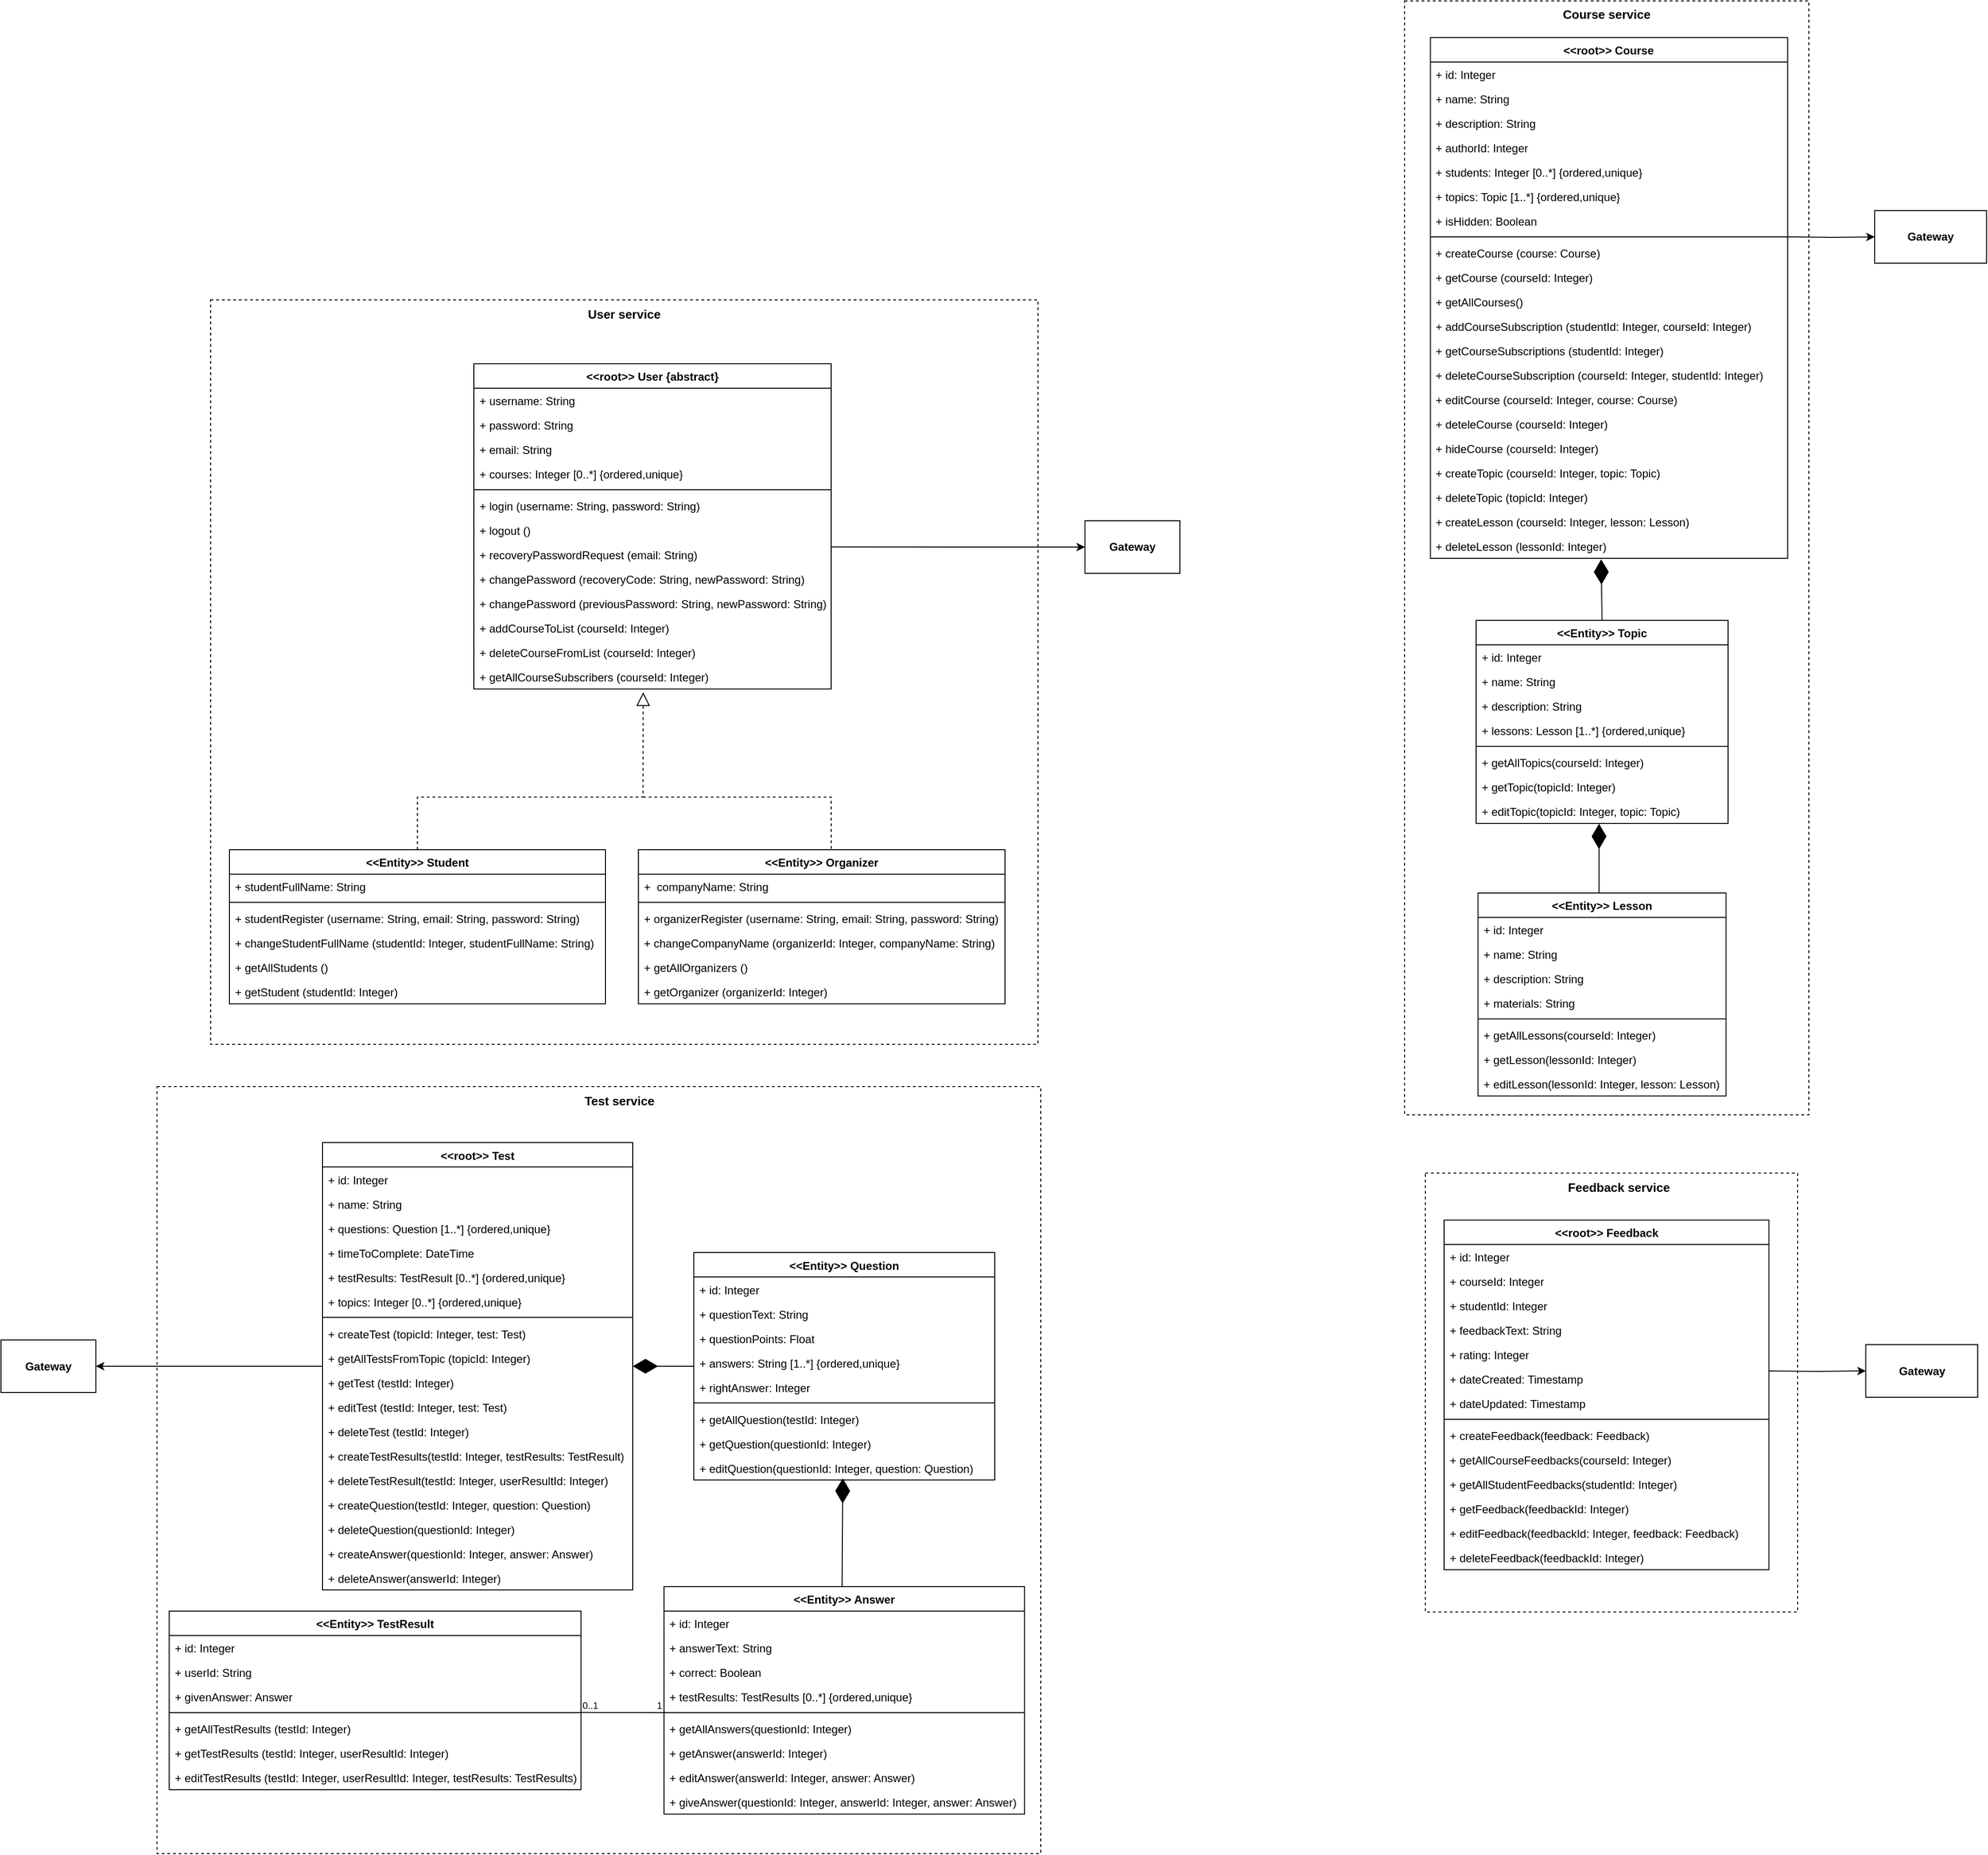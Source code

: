 <mxfile version="22.1.11" type="google">
  <diagram name="Page-1" id="GM5D143dIY4asXw69tlK">
    <mxGraphModel grid="0" page="0" gridSize="10" guides="1" tooltips="1" connect="1" arrows="1" fold="1" pageScale="1" pageWidth="827" pageHeight="1169" math="0" shadow="0">
      <root>
        <mxCell id="0" />
        <mxCell id="1" parent="0" />
        <mxCell id="5zJq9rHpQnvoExwED2j1-155" value="" style="rounded=0;whiteSpace=wrap;html=1;fillColor=none;dashed=1;" vertex="1" parent="1">
          <mxGeometry x="1400" y="-73" width="430" height="1185" as="geometry" />
        </mxCell>
        <mxCell id="5zJq9rHpQnvoExwED2j1-156" value="" style="rounded=0;whiteSpace=wrap;html=1;fillColor=none;dashed=1;" vertex="1" parent="1">
          <mxGeometry x="130" y="245" width="880" height="792" as="geometry" />
        </mxCell>
        <mxCell id="5zJq9rHpQnvoExwED2j1-157" value="" style="rounded=0;whiteSpace=wrap;html=1;fillColor=none;dashed=1;" vertex="1" parent="1">
          <mxGeometry x="73" y="1082" width="940" height="816" as="geometry" />
        </mxCell>
        <mxCell id="5zJq9rHpQnvoExwED2j1-158" value="" style="rounded=0;whiteSpace=wrap;html=1;fillColor=none;dashed=1;" vertex="1" parent="1">
          <mxGeometry x="1422" y="1174" width="396" height="467" as="geometry" />
        </mxCell>
        <mxCell id="5zJq9rHpQnvoExwED2j1-159" value="&lt;b style=&quot;font-size: 13px;&quot;&gt;User service&lt;/b&gt;" style="text;html=1;strokeColor=none;fillColor=none;align=center;verticalAlign=middle;whiteSpace=wrap;rounded=0;fontSize=13;" vertex="1" parent="1">
          <mxGeometry x="525" y="245" width="90" height="30" as="geometry" />
        </mxCell>
        <mxCell id="5zJq9rHpQnvoExwED2j1-160" value="&lt;b style=&quot;font-size: 13px;&quot;&gt;Course service&lt;/b&gt;" style="text;html=1;strokeColor=none;fillColor=none;align=center;verticalAlign=middle;whiteSpace=wrap;rounded=0;fontSize=13;" vertex="1" parent="1">
          <mxGeometry x="1565" y="-74" width="100" height="30" as="geometry" />
        </mxCell>
        <mxCell id="5zJq9rHpQnvoExwED2j1-161" value="&lt;b style=&quot;font-size: 13px;&quot;&gt;Test service&lt;/b&gt;" style="text;html=1;strokeColor=none;fillColor=none;align=center;verticalAlign=middle;whiteSpace=wrap;rounded=0;fontSize=13;" vertex="1" parent="1">
          <mxGeometry x="520" y="1082" width="90" height="30" as="geometry" />
        </mxCell>
        <mxCell id="5zJq9rHpQnvoExwED2j1-162" value="&lt;b style=&quot;font-size: 13px;&quot;&gt;Feedback service&lt;/b&gt;" style="text;html=1;strokeColor=none;fillColor=none;align=center;verticalAlign=middle;whiteSpace=wrap;rounded=0;fontSize=13;" vertex="1" parent="1">
          <mxGeometry x="1568" y="1174" width="120" height="30" as="geometry" />
        </mxCell>
        <mxCell id="5zJq9rHpQnvoExwED2j1-166" value="" style="endArrow=diamondThin;endFill=1;endSize=24;html=1;rounded=0;entryX=0.478;entryY=1.038;entryDx=0;entryDy=0;entryPerimeter=0;exitX=0.5;exitY=0;exitDx=0;exitDy=0;" edge="1" parent="1" source="5zJq9rHpQnvoExwED2j1-264" target="5zJq9rHpQnvoExwED2j1-263">
          <mxGeometry width="160" relative="1" as="geometry">
            <mxPoint x="1610.5" y="537" as="sourcePoint" />
            <mxPoint x="1610.5" y="483" as="targetPoint" />
          </mxGeometry>
        </mxCell>
        <mxCell id="5zJq9rHpQnvoExwED2j1-167" value="" style="endArrow=diamondThin;endFill=1;endSize=24;html=1;rounded=0;exitX=0.488;exitY=0.007;exitDx=0;exitDy=0;entryX=0.488;entryY=1.016;entryDx=0;entryDy=0;exitPerimeter=0;entryPerimeter=0;" edge="1" parent="1" source="5zJq9rHpQnvoExwED2j1-274" target="5zJq9rHpQnvoExwED2j1-273">
          <mxGeometry width="160" relative="1" as="geometry">
            <mxPoint x="1613.014" y="859.56" as="sourcePoint" />
            <mxPoint x="1612.87" y="779.002" as="targetPoint" />
          </mxGeometry>
        </mxCell>
        <mxCell id="5zJq9rHpQnvoExwED2j1-168" value="" style="endArrow=block;dashed=1;endFill=0;endSize=12;html=1;rounded=0;exitX=0.5;exitY=0;exitDx=0;exitDy=0;entryX=0.474;entryY=1.135;entryDx=0;entryDy=0;entryPerimeter=0;" edge="1" parent="1" source="5zJq9rHpQnvoExwED2j1-190" target="5zJq9rHpQnvoExwED2j1-296">
          <mxGeometry width="160" relative="1" as="geometry">
            <mxPoint x="350" y="818" as="sourcePoint" />
            <mxPoint x="590.12" y="668.91" as="targetPoint" />
            <Array as="points">
              <mxPoint x="350" y="774" />
              <mxPoint x="590" y="774" />
            </Array>
          </mxGeometry>
        </mxCell>
        <mxCell id="5zJq9rHpQnvoExwED2j1-169" value="" style="endArrow=none;dashed=1;endFill=0;endSize=12;html=1;rounded=0;entryX=0.526;entryY=0.001;entryDx=0;entryDy=0;entryPerimeter=0;" edge="1" parent="1" target="5zJq9rHpQnvoExwED2j1-183">
          <mxGeometry width="160" relative="1" as="geometry">
            <mxPoint x="590" y="774" as="sourcePoint" />
            <mxPoint x="760" y="814" as="targetPoint" />
            <Array as="points">
              <mxPoint x="720" y="774" />
              <mxPoint x="790" y="774" />
            </Array>
          </mxGeometry>
        </mxCell>
        <mxCell id="5zJq9rHpQnvoExwED2j1-170" value="" style="endArrow=classic;html=1;rounded=0;exitX=1;exitY=0.189;exitDx=0;exitDy=0;exitPerimeter=0;entryX=0;entryY=0.5;entryDx=0;entryDy=0;" edge="1" parent="1" target="5zJq9rHpQnvoExwED2j1-172">
          <mxGeometry width="50" height="50" relative="1" as="geometry">
            <mxPoint x="790" y="507.914" as="sourcePoint" />
            <mxPoint x="958" y="534" as="targetPoint" />
          </mxGeometry>
        </mxCell>
        <mxCell id="5zJq9rHpQnvoExwED2j1-171" value="" style="endArrow=diamondThin;endFill=1;endSize=24;html=1;rounded=0;entryX=1;entryY=0.5;entryDx=0;entryDy=0;exitX=0;exitY=0.654;exitDx=0;exitDy=0;exitPerimeter=0;" edge="1" parent="1" source="5zJq9rHpQnvoExwED2j1-214" target="5zJq9rHpQnvoExwED2j1-197">
          <mxGeometry width="160" relative="1" as="geometry">
            <mxPoint x="644" y="1378.5" as="sourcePoint" />
            <mxPoint x="579" y="1378.5" as="targetPoint" />
          </mxGeometry>
        </mxCell>
        <mxCell id="5zJq9rHpQnvoExwED2j1-172" value="&lt;b&gt;Gateway&lt;/b&gt;" style="rounded=0;whiteSpace=wrap;html=1;" vertex="1" parent="1">
          <mxGeometry x="1060" y="480" width="101" height="56" as="geometry" />
        </mxCell>
        <mxCell id="5zJq9rHpQnvoExwED2j1-176" value="&lt;b&gt;Gateway&lt;/b&gt;" style="rounded=0;whiteSpace=wrap;html=1;" vertex="1" parent="1">
          <mxGeometry x="1900" y="150" width="119" height="56" as="geometry" />
        </mxCell>
        <mxCell id="5zJq9rHpQnvoExwED2j1-179" value="" style="endArrow=none;html=1;rounded=0;entryX=0;entryY=0.5;entryDx=0;entryDy=0;exitX=1;exitY=0.5;exitDx=0;exitDy=0;startArrow=classic;startFill=1;endFill=0;" edge="1" parent="1" source="5zJq9rHpQnvoExwED2j1-180" target="5zJq9rHpQnvoExwED2j1-197">
          <mxGeometry width="50" height="50" relative="1" as="geometry">
            <mxPoint x="178" y="1367.5" as="sourcePoint" />
            <mxPoint x="284" y="1367.5" as="targetPoint" />
          </mxGeometry>
        </mxCell>
        <mxCell id="5zJq9rHpQnvoExwED2j1-180" value="&lt;b&gt;Gateway&lt;/b&gt;" style="rounded=0;whiteSpace=wrap;html=1;" vertex="1" parent="1">
          <mxGeometry x="-93" y="1351.5" width="101" height="56" as="geometry" />
        </mxCell>
        <mxCell id="5zJq9rHpQnvoExwED2j1-183" value="&amp;lt;&amp;lt;Entity&amp;gt;&amp;gt; Organizer" style="swimlane;fontStyle=1;align=center;verticalAlign=top;childLayout=stackLayout;horizontal=1;startSize=26;horizontalStack=0;resizeParent=1;resizeParentMax=0;resizeLast=0;collapsible=1;marginBottom=0;whiteSpace=wrap;html=1;" vertex="1" parent="1">
          <mxGeometry x="585" y="830" width="390" height="164" as="geometry" />
        </mxCell>
        <mxCell id="5zJq9rHpQnvoExwED2j1-184" value="+&amp;nbsp; companyName: String" style="text;strokeColor=none;fillColor=none;align=left;verticalAlign=top;spacingLeft=4;spacingRight=4;overflow=hidden;rotatable=0;points=[[0,0.5],[1,0.5]];portConstraint=eastwest;whiteSpace=wrap;html=1;" vertex="1" parent="5zJq9rHpQnvoExwED2j1-183">
          <mxGeometry y="26" width="390" height="26" as="geometry" />
        </mxCell>
        <mxCell id="5zJq9rHpQnvoExwED2j1-185" value="" style="line;strokeWidth=1;fillColor=none;align=left;verticalAlign=middle;spacingTop=-1;spacingLeft=3;spacingRight=3;rotatable=0;labelPosition=right;points=[];portConstraint=eastwest;strokeColor=inherit;" vertex="1" parent="5zJq9rHpQnvoExwED2j1-183">
          <mxGeometry y="52" width="390" height="8" as="geometry" />
        </mxCell>
        <mxCell id="5zJq9rHpQnvoExwED2j1-186" value="+ organizerRegister (username: String, email: String, password: String)" style="text;strokeColor=none;fillColor=none;align=left;verticalAlign=top;spacingLeft=4;spacingRight=4;overflow=hidden;rotatable=0;points=[[0,0.5],[1,0.5]];portConstraint=eastwest;whiteSpace=wrap;html=1;" vertex="1" parent="5zJq9rHpQnvoExwED2j1-183">
          <mxGeometry y="60" width="390" height="26" as="geometry" />
        </mxCell>
        <mxCell id="5zJq9rHpQnvoExwED2j1-187" value="+ changeCompanyName (organizerId: Integer, companyName: String)" style="text;strokeColor=none;fillColor=none;align=left;verticalAlign=top;spacingLeft=4;spacingRight=4;overflow=hidden;rotatable=0;points=[[0,0.5],[1,0.5]];portConstraint=eastwest;whiteSpace=wrap;html=1;" vertex="1" parent="5zJq9rHpQnvoExwED2j1-183">
          <mxGeometry y="86" width="390" height="26" as="geometry" />
        </mxCell>
        <mxCell id="5zJq9rHpQnvoExwED2j1-188" value="+ getAllOrganizers ()" style="text;strokeColor=none;fillColor=none;align=left;verticalAlign=top;spacingLeft=4;spacingRight=4;overflow=hidden;rotatable=0;points=[[0,0.5],[1,0.5]];portConstraint=eastwest;whiteSpace=wrap;html=1;" vertex="1" parent="5zJq9rHpQnvoExwED2j1-183">
          <mxGeometry y="112" width="390" height="26" as="geometry" />
        </mxCell>
        <mxCell id="5zJq9rHpQnvoExwED2j1-189" value="+ getOrganizer (organizerId: Integer)" style="text;strokeColor=none;fillColor=none;align=left;verticalAlign=top;spacingLeft=4;spacingRight=4;overflow=hidden;rotatable=0;points=[[0,0.5],[1,0.5]];portConstraint=eastwest;whiteSpace=wrap;html=1;" vertex="1" parent="5zJq9rHpQnvoExwED2j1-183">
          <mxGeometry y="138" width="390" height="26" as="geometry" />
        </mxCell>
        <mxCell id="5zJq9rHpQnvoExwED2j1-190" value="&amp;lt;&amp;lt;Entity&amp;gt;&amp;gt; Student" style="swimlane;fontStyle=1;align=center;verticalAlign=top;childLayout=stackLayout;horizontal=1;startSize=26;horizontalStack=0;resizeParent=1;resizeParentMax=0;resizeLast=0;collapsible=1;marginBottom=0;whiteSpace=wrap;html=1;" vertex="1" parent="1">
          <mxGeometry x="150" y="830" width="400" height="164" as="geometry" />
        </mxCell>
        <mxCell id="5zJq9rHpQnvoExwED2j1-191" value="+ studentFullName: String" style="text;strokeColor=none;fillColor=none;align=left;verticalAlign=top;spacingLeft=4;spacingRight=4;overflow=hidden;rotatable=0;points=[[0,0.5],[1,0.5]];portConstraint=eastwest;whiteSpace=wrap;html=1;" vertex="1" parent="5zJq9rHpQnvoExwED2j1-190">
          <mxGeometry y="26" width="400" height="26" as="geometry" />
        </mxCell>
        <mxCell id="5zJq9rHpQnvoExwED2j1-192" value="" style="line;strokeWidth=1;fillColor=none;align=left;verticalAlign=middle;spacingTop=-1;spacingLeft=3;spacingRight=3;rotatable=0;labelPosition=right;points=[];portConstraint=eastwest;strokeColor=inherit;" vertex="1" parent="5zJq9rHpQnvoExwED2j1-190">
          <mxGeometry y="52" width="400" height="8" as="geometry" />
        </mxCell>
        <mxCell id="5zJq9rHpQnvoExwED2j1-193" value="+ studentRegister (username: String, email: String, password: String)" style="text;strokeColor=none;fillColor=none;align=left;verticalAlign=top;spacingLeft=4;spacingRight=4;overflow=hidden;rotatable=0;points=[[0,0.5],[1,0.5]];portConstraint=eastwest;whiteSpace=wrap;html=1;" vertex="1" parent="5zJq9rHpQnvoExwED2j1-190">
          <mxGeometry y="60" width="400" height="26" as="geometry" />
        </mxCell>
        <mxCell id="5zJq9rHpQnvoExwED2j1-194" value="+ changeStudentFullName (studentId: Integer, studentFullName: String)" style="text;strokeColor=none;fillColor=none;align=left;verticalAlign=top;spacingLeft=4;spacingRight=4;overflow=hidden;rotatable=0;points=[[0,0.5],[1,0.5]];portConstraint=eastwest;whiteSpace=wrap;html=1;" vertex="1" parent="5zJq9rHpQnvoExwED2j1-190">
          <mxGeometry y="86" width="400" height="26" as="geometry" />
        </mxCell>
        <mxCell id="5zJq9rHpQnvoExwED2j1-195" value="+ getAllStudents ()" style="text;strokeColor=none;fillColor=none;align=left;verticalAlign=top;spacingLeft=4;spacingRight=4;overflow=hidden;rotatable=0;points=[[0,0.5],[1,0.5]];portConstraint=eastwest;whiteSpace=wrap;html=1;" vertex="1" parent="5zJq9rHpQnvoExwED2j1-190">
          <mxGeometry y="112" width="400" height="26" as="geometry" />
        </mxCell>
        <mxCell id="5zJq9rHpQnvoExwED2j1-196" value="+ getStudent (studentId: Integer)" style="text;strokeColor=none;fillColor=none;align=left;verticalAlign=top;spacingLeft=4;spacingRight=4;overflow=hidden;rotatable=0;points=[[0,0.5],[1,0.5]];portConstraint=eastwest;whiteSpace=wrap;html=1;" vertex="1" parent="5zJq9rHpQnvoExwED2j1-190">
          <mxGeometry y="138" width="400" height="26" as="geometry" />
        </mxCell>
        <mxCell id="5zJq9rHpQnvoExwED2j1-197" value="&amp;lt;&amp;lt;root&amp;gt;&amp;gt; Test" style="swimlane;fontStyle=1;align=center;verticalAlign=top;childLayout=stackLayout;horizontal=1;startSize=26;horizontalStack=0;resizeParent=1;resizeParentMax=0;resizeLast=0;collapsible=1;marginBottom=0;whiteSpace=wrap;html=1;" vertex="1" parent="1">
          <mxGeometry x="249" y="1141.5" width="330" height="476" as="geometry" />
        </mxCell>
        <mxCell id="5zJq9rHpQnvoExwED2j1-198" value="+ id: Integer" style="text;strokeColor=none;fillColor=none;align=left;verticalAlign=top;spacingLeft=4;spacingRight=4;overflow=hidden;rotatable=0;points=[[0,0.5],[1,0.5]];portConstraint=eastwest;whiteSpace=wrap;html=1;" vertex="1" parent="5zJq9rHpQnvoExwED2j1-197">
          <mxGeometry y="26" width="330" height="26" as="geometry" />
        </mxCell>
        <mxCell id="5zJq9rHpQnvoExwED2j1-199" value="+ name: String" style="text;strokeColor=none;fillColor=none;align=left;verticalAlign=top;spacingLeft=4;spacingRight=4;overflow=hidden;rotatable=0;points=[[0,0.5],[1,0.5]];portConstraint=eastwest;whiteSpace=wrap;html=1;" vertex="1" parent="5zJq9rHpQnvoExwED2j1-197">
          <mxGeometry y="52" width="330" height="26" as="geometry" />
        </mxCell>
        <mxCell id="5zJq9rHpQnvoExwED2j1-200" value="+ questions: Question [1..*]&amp;nbsp;{ordered,unique}" style="text;strokeColor=none;fillColor=none;align=left;verticalAlign=top;spacingLeft=4;spacingRight=4;overflow=hidden;rotatable=0;points=[[0,0.5],[1,0.5]];portConstraint=eastwest;whiteSpace=wrap;html=1;" vertex="1" parent="5zJq9rHpQnvoExwED2j1-197">
          <mxGeometry y="78" width="330" height="26" as="geometry" />
        </mxCell>
        <mxCell id="5zJq9rHpQnvoExwED2j1-201" value="+ timeToComplete: DateTime" style="text;strokeColor=none;fillColor=none;align=left;verticalAlign=top;spacingLeft=4;spacingRight=4;overflow=hidden;rotatable=0;points=[[0,0.5],[1,0.5]];portConstraint=eastwest;whiteSpace=wrap;html=1;" vertex="1" parent="5zJq9rHpQnvoExwED2j1-197">
          <mxGeometry y="104" width="330" height="26" as="geometry" />
        </mxCell>
        <mxCell id="5zJq9rHpQnvoExwED2j1-202" value="+ testResults: TestResult [0..*]&amp;nbsp;{ordered,unique}" style="text;strokeColor=none;fillColor=none;align=left;verticalAlign=top;spacingLeft=4;spacingRight=4;overflow=hidden;rotatable=0;points=[[0,0.5],[1,0.5]];portConstraint=eastwest;whiteSpace=wrap;html=1;" vertex="1" parent="5zJq9rHpQnvoExwED2j1-197">
          <mxGeometry y="130" width="330" height="26" as="geometry" />
        </mxCell>
        <mxCell id="MXllI1PCTG8mrCwp9gsU-151" value="+ topics: Integer [0..*]&amp;nbsp;{ordered,unique}" style="text;strokeColor=none;fillColor=none;align=left;verticalAlign=top;spacingLeft=4;spacingRight=4;overflow=hidden;rotatable=0;points=[[0,0.5],[1,0.5]];portConstraint=eastwest;whiteSpace=wrap;html=1;" vertex="1" parent="5zJq9rHpQnvoExwED2j1-197">
          <mxGeometry y="156" width="330" height="26" as="geometry" />
        </mxCell>
        <mxCell id="5zJq9rHpQnvoExwED2j1-203" value="" style="line;strokeWidth=1;fillColor=none;align=left;verticalAlign=middle;spacingTop=-1;spacingLeft=3;spacingRight=3;rotatable=0;labelPosition=right;points=[];portConstraint=eastwest;strokeColor=inherit;" vertex="1" parent="5zJq9rHpQnvoExwED2j1-197">
          <mxGeometry y="182" width="330" height="8" as="geometry" />
        </mxCell>
        <mxCell id="5zJq9rHpQnvoExwED2j1-204" value="+ createTest (topicId: Integer, test: Test)" style="text;strokeColor=none;fillColor=none;align=left;verticalAlign=top;spacingLeft=4;spacingRight=4;overflow=hidden;rotatable=0;points=[[0,0.5],[1,0.5]];portConstraint=eastwest;whiteSpace=wrap;html=1;" vertex="1" parent="5zJq9rHpQnvoExwED2j1-197">
          <mxGeometry y="190" width="330" height="26" as="geometry" />
        </mxCell>
        <mxCell id="jJe8YVPjVP_VvDU_hXJ1-5" value="+ getAllTestsFromTopic (topicId: Integer)" style="text;strokeColor=none;fillColor=none;align=left;verticalAlign=top;spacingLeft=4;spacingRight=4;overflow=hidden;rotatable=0;points=[[0,0.5],[1,0.5]];portConstraint=eastwest;whiteSpace=wrap;html=1;" vertex="1" parent="5zJq9rHpQnvoExwED2j1-197">
          <mxGeometry y="216" width="330" height="26" as="geometry" />
        </mxCell>
        <mxCell id="jJe8YVPjVP_VvDU_hXJ1-6" value="+ getTest (testId: Integer)" style="text;strokeColor=none;fillColor=none;align=left;verticalAlign=top;spacingLeft=4;spacingRight=4;overflow=hidden;rotatable=0;points=[[0,0.5],[1,0.5]];portConstraint=eastwest;whiteSpace=wrap;html=1;" vertex="1" parent="5zJq9rHpQnvoExwED2j1-197">
          <mxGeometry y="242" width="330" height="26" as="geometry" />
        </mxCell>
        <mxCell id="jJe8YVPjVP_VvDU_hXJ1-20" value="+ editTest (testId: Integer, test: Test)" style="text;strokeColor=none;fillColor=none;align=left;verticalAlign=top;spacingLeft=4;spacingRight=4;overflow=hidden;rotatable=0;points=[[0,0.5],[1,0.5]];portConstraint=eastwest;whiteSpace=wrap;html=1;" vertex="1" parent="5zJq9rHpQnvoExwED2j1-197">
          <mxGeometry y="268" width="330" height="26" as="geometry" />
        </mxCell>
        <mxCell id="5zJq9rHpQnvoExwED2j1-205" value="+ deleteTest (testId: Integer)" style="text;strokeColor=none;fillColor=none;align=left;verticalAlign=top;spacingLeft=4;spacingRight=4;overflow=hidden;rotatable=0;points=[[0,0.5],[1,0.5]];portConstraint=eastwest;whiteSpace=wrap;html=1;" vertex="1" parent="5zJq9rHpQnvoExwED2j1-197">
          <mxGeometry y="294" width="330" height="26" as="geometry" />
        </mxCell>
        <mxCell id="5zJq9rHpQnvoExwED2j1-206" value="+ createTestResults(testId: Integer, testResults: TestResult)" style="text;strokeColor=none;fillColor=none;align=left;verticalAlign=top;spacingLeft=4;spacingRight=4;overflow=hidden;rotatable=0;points=[[0,0.5],[1,0.5]];portConstraint=eastwest;whiteSpace=wrap;html=1;" vertex="1" parent="5zJq9rHpQnvoExwED2j1-197">
          <mxGeometry y="320" width="330" height="26" as="geometry" />
        </mxCell>
        <mxCell id="5zJq9rHpQnvoExwED2j1-207" value="+ deleteTestResult(testId: Integer, userResultId: Integer)" style="text;strokeColor=none;fillColor=none;align=left;verticalAlign=top;spacingLeft=4;spacingRight=4;overflow=hidden;rotatable=0;points=[[0,0.5],[1,0.5]];portConstraint=eastwest;whiteSpace=wrap;html=1;" vertex="1" parent="5zJq9rHpQnvoExwED2j1-197">
          <mxGeometry y="346" width="330" height="26" as="geometry" />
        </mxCell>
        <mxCell id="5zJq9rHpQnvoExwED2j1-208" value="+ createQuestion(testId: Integer, question: Question)" style="text;strokeColor=none;fillColor=none;align=left;verticalAlign=top;spacingLeft=4;spacingRight=4;overflow=hidden;rotatable=0;points=[[0,0.5],[1,0.5]];portConstraint=eastwest;whiteSpace=wrap;html=1;" vertex="1" parent="5zJq9rHpQnvoExwED2j1-197">
          <mxGeometry y="372" width="330" height="26" as="geometry" />
        </mxCell>
        <mxCell id="5zJq9rHpQnvoExwED2j1-209" value="+ deleteQuestion(questionId: Integer)" style="text;strokeColor=none;fillColor=none;align=left;verticalAlign=top;spacingLeft=4;spacingRight=4;overflow=hidden;rotatable=0;points=[[0,0.5],[1,0.5]];portConstraint=eastwest;whiteSpace=wrap;html=1;" vertex="1" parent="5zJq9rHpQnvoExwED2j1-197">
          <mxGeometry y="398" width="330" height="26" as="geometry" />
        </mxCell>
        <mxCell id="jJe8YVPjVP_VvDU_hXJ1-17" value="+ createAnswer(questionId: Integer, answer: Answer)" style="text;strokeColor=none;fillColor=none;align=left;verticalAlign=top;spacingLeft=4;spacingRight=4;overflow=hidden;rotatable=0;points=[[0,0.5],[1,0.5]];portConstraint=eastwest;whiteSpace=wrap;html=1;" vertex="1" parent="5zJq9rHpQnvoExwED2j1-197">
          <mxGeometry y="424" width="330" height="26" as="geometry" />
        </mxCell>
        <mxCell id="jJe8YVPjVP_VvDU_hXJ1-18" value="+ deleteAnswer(answerId: Integer)" style="text;strokeColor=none;fillColor=none;align=left;verticalAlign=top;spacingLeft=4;spacingRight=4;overflow=hidden;rotatable=0;points=[[0,0.5],[1,0.5]];portConstraint=eastwest;whiteSpace=wrap;html=1;" vertex="1" parent="5zJq9rHpQnvoExwED2j1-197">
          <mxGeometry y="450" width="330" height="26" as="geometry" />
        </mxCell>
        <mxCell id="5zJq9rHpQnvoExwED2j1-210" value="&amp;lt;&amp;lt;Entity&amp;gt;&amp;gt; Question" style="swimlane;fontStyle=1;align=center;verticalAlign=top;childLayout=stackLayout;horizontal=1;startSize=26;horizontalStack=0;resizeParent=1;resizeParentMax=0;resizeLast=0;collapsible=1;marginBottom=0;whiteSpace=wrap;html=1;" vertex="1" parent="1">
          <mxGeometry x="644" y="1258.5" width="320" height="242" as="geometry" />
        </mxCell>
        <mxCell id="5zJq9rHpQnvoExwED2j1-211" value="+ id: Integer" style="text;strokeColor=none;fillColor=none;align=left;verticalAlign=top;spacingLeft=4;spacingRight=4;overflow=hidden;rotatable=0;points=[[0,0.5],[1,0.5]];portConstraint=eastwest;whiteSpace=wrap;html=1;" vertex="1" parent="5zJq9rHpQnvoExwED2j1-210">
          <mxGeometry y="26" width="320" height="26" as="geometry" />
        </mxCell>
        <mxCell id="5zJq9rHpQnvoExwED2j1-212" value="+ questionText: String" style="text;strokeColor=none;fillColor=none;align=left;verticalAlign=top;spacingLeft=4;spacingRight=4;overflow=hidden;rotatable=0;points=[[0,0.5],[1,0.5]];portConstraint=eastwest;whiteSpace=wrap;html=1;" vertex="1" parent="5zJq9rHpQnvoExwED2j1-210">
          <mxGeometry y="52" width="320" height="26" as="geometry" />
        </mxCell>
        <mxCell id="5zJq9rHpQnvoExwED2j1-213" value="+ questionPoints: Float" style="text;strokeColor=none;fillColor=none;align=left;verticalAlign=top;spacingLeft=4;spacingRight=4;overflow=hidden;rotatable=0;points=[[0,0.5],[1,0.5]];portConstraint=eastwest;whiteSpace=wrap;html=1;" vertex="1" parent="5zJq9rHpQnvoExwED2j1-210">
          <mxGeometry y="78" width="320" height="26" as="geometry" />
        </mxCell>
        <mxCell id="5zJq9rHpQnvoExwED2j1-214" value="+ answers: String [1..*]&amp;nbsp;{ordered,unique}" style="text;strokeColor=none;fillColor=none;align=left;verticalAlign=top;spacingLeft=4;spacingRight=4;overflow=hidden;rotatable=0;points=[[0,0.5],[1,0.5]];portConstraint=eastwest;whiteSpace=wrap;html=1;" vertex="1" parent="5zJq9rHpQnvoExwED2j1-210">
          <mxGeometry y="104" width="320" height="26" as="geometry" />
        </mxCell>
        <mxCell id="5zJq9rHpQnvoExwED2j1-215" value="+ rightAnswer: Integer" style="text;strokeColor=none;fillColor=none;align=left;verticalAlign=top;spacingLeft=4;spacingRight=4;overflow=hidden;rotatable=0;points=[[0,0.5],[1,0.5]];portConstraint=eastwest;whiteSpace=wrap;html=1;" vertex="1" parent="5zJq9rHpQnvoExwED2j1-210">
          <mxGeometry y="130" width="320" height="26" as="geometry" />
        </mxCell>
        <mxCell id="5zJq9rHpQnvoExwED2j1-216" value="" style="line;strokeWidth=1;fillColor=none;align=left;verticalAlign=middle;spacingTop=-1;spacingLeft=3;spacingRight=3;rotatable=0;labelPosition=right;points=[];portConstraint=eastwest;strokeColor=inherit;" vertex="1" parent="5zJq9rHpQnvoExwED2j1-210">
          <mxGeometry y="156" width="320" height="8" as="geometry" />
        </mxCell>
        <mxCell id="5zJq9rHpQnvoExwED2j1-217" value="+ getAllQuestion(testId: Integer)" style="text;strokeColor=none;fillColor=none;align=left;verticalAlign=top;spacingLeft=4;spacingRight=4;overflow=hidden;rotatable=0;points=[[0,0.5],[1,0.5]];portConstraint=eastwest;whiteSpace=wrap;html=1;" vertex="1" parent="5zJq9rHpQnvoExwED2j1-210">
          <mxGeometry y="164" width="320" height="26" as="geometry" />
        </mxCell>
        <mxCell id="5zJq9rHpQnvoExwED2j1-218" value="+ getQuestion(questionId: Integer)" style="text;strokeColor=none;fillColor=none;align=left;verticalAlign=top;spacingLeft=4;spacingRight=4;overflow=hidden;rotatable=0;points=[[0,0.5],[1,0.5]];portConstraint=eastwest;whiteSpace=wrap;html=1;" vertex="1" parent="5zJq9rHpQnvoExwED2j1-210">
          <mxGeometry y="190" width="320" height="26" as="geometry" />
        </mxCell>
        <mxCell id="5zJq9rHpQnvoExwED2j1-219" value="+ editQuestion(questionId: Integer, question: Question)" style="text;strokeColor=none;fillColor=none;align=left;verticalAlign=top;spacingLeft=4;spacingRight=4;overflow=hidden;rotatable=0;points=[[0,0.5],[1,0.5]];portConstraint=eastwest;whiteSpace=wrap;html=1;" vertex="1" parent="5zJq9rHpQnvoExwED2j1-210">
          <mxGeometry y="216" width="320" height="26" as="geometry" />
        </mxCell>
        <mxCell id="5zJq9rHpQnvoExwED2j1-220" value="&amp;lt;&amp;lt;Entity&amp;gt;&amp;gt; TestResult" style="swimlane;fontStyle=1;align=center;verticalAlign=top;childLayout=stackLayout;horizontal=1;startSize=26;horizontalStack=0;resizeParent=1;resizeParentMax=0;resizeLast=0;collapsible=1;marginBottom=0;whiteSpace=wrap;html=1;" vertex="1" parent="1">
          <mxGeometry x="86" y="1640" width="438" height="190" as="geometry" />
        </mxCell>
        <mxCell id="5zJq9rHpQnvoExwED2j1-221" value="+ id: Integer" style="text;strokeColor=none;fillColor=none;align=left;verticalAlign=top;spacingLeft=4;spacingRight=4;overflow=hidden;rotatable=0;points=[[0,0.5],[1,0.5]];portConstraint=eastwest;whiteSpace=wrap;html=1;" vertex="1" parent="5zJq9rHpQnvoExwED2j1-220">
          <mxGeometry y="26" width="438" height="26" as="geometry" />
        </mxCell>
        <mxCell id="5zJq9rHpQnvoExwED2j1-222" value="+ userId: String" style="text;strokeColor=none;fillColor=none;align=left;verticalAlign=top;spacingLeft=4;spacingRight=4;overflow=hidden;rotatable=0;points=[[0,0.5],[1,0.5]];portConstraint=eastwest;whiteSpace=wrap;html=1;" vertex="1" parent="5zJq9rHpQnvoExwED2j1-220">
          <mxGeometry y="52" width="438" height="26" as="geometry" />
        </mxCell>
        <mxCell id="5zJq9rHpQnvoExwED2j1-223" value="+ givenAnswer: Answer" style="text;strokeColor=none;fillColor=none;align=left;verticalAlign=top;spacingLeft=4;spacingRight=4;overflow=hidden;rotatable=0;points=[[0,0.5],[1,0.5]];portConstraint=eastwest;whiteSpace=wrap;html=1;" vertex="1" parent="5zJq9rHpQnvoExwED2j1-220">
          <mxGeometry y="78" width="438" height="26" as="geometry" />
        </mxCell>
        <mxCell id="5zJq9rHpQnvoExwED2j1-227" value="" style="line;strokeWidth=1;fillColor=none;align=left;verticalAlign=middle;spacingTop=-1;spacingLeft=3;spacingRight=3;rotatable=0;labelPosition=right;points=[];portConstraint=eastwest;strokeColor=inherit;" vertex="1" parent="5zJq9rHpQnvoExwED2j1-220">
          <mxGeometry y="104" width="438" height="8" as="geometry" />
        </mxCell>
        <mxCell id="5zJq9rHpQnvoExwED2j1-228" value="+ getAllTestResults (testId: Integer)" style="text;strokeColor=none;fillColor=none;align=left;verticalAlign=top;spacingLeft=4;spacingRight=4;overflow=hidden;rotatable=0;points=[[0,0.5],[1,0.5]];portConstraint=eastwest;whiteSpace=wrap;html=1;" vertex="1" parent="5zJq9rHpQnvoExwED2j1-220">
          <mxGeometry y="112" width="438" height="26" as="geometry" />
        </mxCell>
        <mxCell id="5zJq9rHpQnvoExwED2j1-229" value="+ getTestResults (testId: Integer, userResultId: Integer)" style="text;strokeColor=none;fillColor=none;align=left;verticalAlign=top;spacingLeft=4;spacingRight=4;overflow=hidden;rotatable=0;points=[[0,0.5],[1,0.5]];portConstraint=eastwest;whiteSpace=wrap;html=1;" vertex="1" parent="5zJq9rHpQnvoExwED2j1-220">
          <mxGeometry y="138" width="438" height="26" as="geometry" />
        </mxCell>
        <mxCell id="5zJq9rHpQnvoExwED2j1-230" value="+ editTestResults (testId: Integer, userResultId: Integer, testResults: TestResults)" style="text;strokeColor=none;fillColor=none;align=left;verticalAlign=top;spacingLeft=4;spacingRight=4;overflow=hidden;rotatable=0;points=[[0,0.5],[1,0.5]];portConstraint=eastwest;whiteSpace=wrap;html=1;" vertex="1" parent="5zJq9rHpQnvoExwED2j1-220">
          <mxGeometry y="164" width="438" height="26" as="geometry" />
        </mxCell>
        <mxCell id="5zJq9rHpQnvoExwED2j1-231" value="&amp;lt;&amp;lt;root&amp;gt;&amp;gt; Feedback" style="swimlane;fontStyle=1;align=center;verticalAlign=top;childLayout=stackLayout;horizontal=1;startSize=26;horizontalStack=0;resizeParent=1;resizeParentMax=0;resizeLast=0;collapsible=1;marginBottom=0;whiteSpace=wrap;html=1;" vertex="1" parent="1">
          <mxGeometry x="1442" y="1224" width="345.5" height="372" as="geometry" />
        </mxCell>
        <mxCell id="5zJq9rHpQnvoExwED2j1-232" value="+ id: Integer" style="text;strokeColor=none;fillColor=none;align=left;verticalAlign=top;spacingLeft=4;spacingRight=4;overflow=hidden;rotatable=0;points=[[0,0.5],[1,0.5]];portConstraint=eastwest;whiteSpace=wrap;html=1;" vertex="1" parent="5zJq9rHpQnvoExwED2j1-231">
          <mxGeometry y="26" width="345.5" height="26" as="geometry" />
        </mxCell>
        <mxCell id="5zJq9rHpQnvoExwED2j1-233" value="+ courseId: Integer" style="text;strokeColor=none;fillColor=none;align=left;verticalAlign=top;spacingLeft=4;spacingRight=4;overflow=hidden;rotatable=0;points=[[0,0.5],[1,0.5]];portConstraint=eastwest;whiteSpace=wrap;html=1;" vertex="1" parent="5zJq9rHpQnvoExwED2j1-231">
          <mxGeometry y="52" width="345.5" height="26" as="geometry" />
        </mxCell>
        <mxCell id="5zJq9rHpQnvoExwED2j1-234" value="+ studentId: Integer" style="text;strokeColor=none;fillColor=none;align=left;verticalAlign=top;spacingLeft=4;spacingRight=4;overflow=hidden;rotatable=0;points=[[0,0.5],[1,0.5]];portConstraint=eastwest;whiteSpace=wrap;html=1;" vertex="1" parent="5zJq9rHpQnvoExwED2j1-231">
          <mxGeometry y="78" width="345.5" height="26" as="geometry" />
        </mxCell>
        <mxCell id="5zJq9rHpQnvoExwED2j1-235" value="+ feedbackText: String" style="text;strokeColor=none;fillColor=none;align=left;verticalAlign=top;spacingLeft=4;spacingRight=4;overflow=hidden;rotatable=0;points=[[0,0.5],[1,0.5]];portConstraint=eastwest;whiteSpace=wrap;html=1;" vertex="1" parent="5zJq9rHpQnvoExwED2j1-231">
          <mxGeometry y="104" width="345.5" height="26" as="geometry" />
        </mxCell>
        <mxCell id="5zJq9rHpQnvoExwED2j1-236" value="+ rating: Integer" style="text;strokeColor=none;fillColor=none;align=left;verticalAlign=top;spacingLeft=4;spacingRight=4;overflow=hidden;rotatable=0;points=[[0,0.5],[1,0.5]];portConstraint=eastwest;whiteSpace=wrap;html=1;" vertex="1" parent="5zJq9rHpQnvoExwED2j1-231">
          <mxGeometry y="130" width="345.5" height="26" as="geometry" />
        </mxCell>
        <mxCell id="5zJq9rHpQnvoExwED2j1-306" value="+ dateCreated: Timestamp" style="text;strokeColor=none;fillColor=none;align=left;verticalAlign=top;spacingLeft=4;spacingRight=4;overflow=hidden;rotatable=0;points=[[0,0.5],[1,0.5]];portConstraint=eastwest;whiteSpace=wrap;html=1;" vertex="1" parent="5zJq9rHpQnvoExwED2j1-231">
          <mxGeometry y="156" width="345.5" height="26" as="geometry" />
        </mxCell>
        <mxCell id="5zJq9rHpQnvoExwED2j1-305" value="+ dateUpdated: Timestamp" style="text;strokeColor=none;fillColor=none;align=left;verticalAlign=top;spacingLeft=4;spacingRight=4;overflow=hidden;rotatable=0;points=[[0,0.5],[1,0.5]];portConstraint=eastwest;whiteSpace=wrap;html=1;" vertex="1" parent="5zJq9rHpQnvoExwED2j1-231">
          <mxGeometry y="182" width="345.5" height="26" as="geometry" />
        </mxCell>
        <mxCell id="5zJq9rHpQnvoExwED2j1-237" value="" style="line;strokeWidth=1;fillColor=none;align=left;verticalAlign=middle;spacingTop=-1;spacingLeft=3;spacingRight=3;rotatable=0;labelPosition=right;points=[];portConstraint=eastwest;strokeColor=inherit;" vertex="1" parent="5zJq9rHpQnvoExwED2j1-231">
          <mxGeometry y="208" width="345.5" height="8" as="geometry" />
        </mxCell>
        <mxCell id="5zJq9rHpQnvoExwED2j1-238" value="+ createFeedback(feedback: Feedback)" style="text;strokeColor=none;fillColor=none;align=left;verticalAlign=top;spacingLeft=4;spacingRight=4;overflow=hidden;rotatable=0;points=[[0,0.5],[1,0.5]];portConstraint=eastwest;whiteSpace=wrap;html=1;" vertex="1" parent="5zJq9rHpQnvoExwED2j1-231">
          <mxGeometry y="216" width="345.5" height="26" as="geometry" />
        </mxCell>
        <mxCell id="5zJq9rHpQnvoExwED2j1-239" value="+ getAllCourseFeedbacks(courseId: Integer)" style="text;strokeColor=none;fillColor=none;align=left;verticalAlign=top;spacingLeft=4;spacingRight=4;overflow=hidden;rotatable=0;points=[[0,0.5],[1,0.5]];portConstraint=eastwest;whiteSpace=wrap;html=1;" vertex="1" parent="5zJq9rHpQnvoExwED2j1-231">
          <mxGeometry y="242" width="345.5" height="26" as="geometry" />
        </mxCell>
        <mxCell id="5zJq9rHpQnvoExwED2j1-241" value="+ getAllStudentFeedbacks(studentId: Integer)" style="text;strokeColor=none;fillColor=none;align=left;verticalAlign=top;spacingLeft=4;spacingRight=4;overflow=hidden;rotatable=0;points=[[0,0.5],[1,0.5]];portConstraint=eastwest;whiteSpace=wrap;html=1;" vertex="1" parent="5zJq9rHpQnvoExwED2j1-231">
          <mxGeometry y="268" width="345.5" height="26" as="geometry" />
        </mxCell>
        <mxCell id="E07_iCNiqbRwJ9zhVVxS-1" value="+ getFeedback(feedbackId: Integer)" style="text;strokeColor=none;fillColor=none;align=left;verticalAlign=top;spacingLeft=4;spacingRight=4;overflow=hidden;rotatable=0;points=[[0,0.5],[1,0.5]];portConstraint=eastwest;whiteSpace=wrap;html=1;" vertex="1" parent="5zJq9rHpQnvoExwED2j1-231">
          <mxGeometry y="294" width="345.5" height="26" as="geometry" />
        </mxCell>
        <mxCell id="5zJq9rHpQnvoExwED2j1-243" value="+ editFeedback(feedbackId: Integer, feedback: Feedback)" style="text;strokeColor=none;fillColor=none;align=left;verticalAlign=top;spacingLeft=4;spacingRight=4;overflow=hidden;rotatable=0;points=[[0,0.5],[1,0.5]];portConstraint=eastwest;whiteSpace=wrap;html=1;" vertex="1" parent="5zJq9rHpQnvoExwED2j1-231">
          <mxGeometry y="320" width="345.5" height="26" as="geometry" />
        </mxCell>
        <mxCell id="5zJq9rHpQnvoExwED2j1-244" value="+ deleteFeedback(feedbackId: Integer)" style="text;strokeColor=none;fillColor=none;align=left;verticalAlign=top;spacingLeft=4;spacingRight=4;overflow=hidden;rotatable=0;points=[[0,0.5],[1,0.5]];portConstraint=eastwest;whiteSpace=wrap;html=1;" vertex="1" parent="5zJq9rHpQnvoExwED2j1-231">
          <mxGeometry y="346" width="345.5" height="26" as="geometry" />
        </mxCell>
        <mxCell id="5zJq9rHpQnvoExwED2j1-299" style="edgeStyle=orthogonalEdgeStyle;rounded=0;orthogonalLoop=1;jettySize=auto;html=1;entryX=0;entryY=0.5;entryDx=0;entryDy=0;" edge="1" parent="1" target="5zJq9rHpQnvoExwED2j1-176">
          <mxGeometry relative="1" as="geometry">
            <mxPoint x="1807.38" y="178" as="sourcePoint" />
          </mxGeometry>
        </mxCell>
        <mxCell id="5zJq9rHpQnvoExwED2j1-245" value="&amp;lt;&amp;lt;root&amp;gt;&amp;gt; Course" style="swimlane;fontStyle=1;align=center;verticalAlign=top;childLayout=stackLayout;horizontal=1;startSize=26;horizontalStack=0;resizeParent=1;resizeParentMax=0;resizeLast=0;collapsible=1;marginBottom=0;whiteSpace=wrap;html=1;" vertex="1" parent="1">
          <mxGeometry x="1427.38" y="-34" width="380" height="554" as="geometry" />
        </mxCell>
        <mxCell id="5zJq9rHpQnvoExwED2j1-246" value="+ id: Integer" style="text;strokeColor=none;fillColor=none;align=left;verticalAlign=top;spacingLeft=4;spacingRight=4;overflow=hidden;rotatable=0;points=[[0,0.5],[1,0.5]];portConstraint=eastwest;whiteSpace=wrap;html=1;" vertex="1" parent="5zJq9rHpQnvoExwED2j1-245">
          <mxGeometry y="26" width="380" height="26" as="geometry" />
        </mxCell>
        <mxCell id="5zJq9rHpQnvoExwED2j1-247" value="+ name: String" style="text;strokeColor=none;fillColor=none;align=left;verticalAlign=top;spacingLeft=4;spacingRight=4;overflow=hidden;rotatable=0;points=[[0,0.5],[1,0.5]];portConstraint=eastwest;whiteSpace=wrap;html=1;" vertex="1" parent="5zJq9rHpQnvoExwED2j1-245">
          <mxGeometry y="52" width="380" height="26" as="geometry" />
        </mxCell>
        <mxCell id="5zJq9rHpQnvoExwED2j1-248" value="+ description: String" style="text;strokeColor=none;fillColor=none;align=left;verticalAlign=top;spacingLeft=4;spacingRight=4;overflow=hidden;rotatable=0;points=[[0,0.5],[1,0.5]];portConstraint=eastwest;whiteSpace=wrap;html=1;" vertex="1" parent="5zJq9rHpQnvoExwED2j1-245">
          <mxGeometry y="78" width="380" height="26" as="geometry" />
        </mxCell>
        <mxCell id="5zJq9rHpQnvoExwED2j1-249" value="+ authorId: Integer" style="text;strokeColor=none;fillColor=none;align=left;verticalAlign=top;spacingLeft=4;spacingRight=4;overflow=hidden;rotatable=0;points=[[0,0.5],[1,0.5]];portConstraint=eastwest;whiteSpace=wrap;html=1;" vertex="1" parent="5zJq9rHpQnvoExwED2j1-245">
          <mxGeometry y="104" width="380" height="26" as="geometry" />
        </mxCell>
        <mxCell id="5zJq9rHpQnvoExwED2j1-250" value="+ students: Integer [0..*]&amp;nbsp;{ordered,unique}" style="text;strokeColor=none;fillColor=none;align=left;verticalAlign=top;spacingLeft=4;spacingRight=4;overflow=hidden;rotatable=0;points=[[0,0.5],[1,0.5]];portConstraint=eastwest;whiteSpace=wrap;html=1;" vertex="1" parent="5zJq9rHpQnvoExwED2j1-245">
          <mxGeometry y="130" width="380" height="26" as="geometry" />
        </mxCell>
        <mxCell id="5zJq9rHpQnvoExwED2j1-251" value="+ topics: Topic [1..*]&amp;nbsp;{ordered,unique}" style="text;strokeColor=none;fillColor=none;align=left;verticalAlign=top;spacingLeft=4;spacingRight=4;overflow=hidden;rotatable=0;points=[[0,0.5],[1,0.5]];portConstraint=eastwest;whiteSpace=wrap;html=1;" vertex="1" parent="5zJq9rHpQnvoExwED2j1-245">
          <mxGeometry y="156" width="380" height="26" as="geometry" />
        </mxCell>
        <mxCell id="5zJq9rHpQnvoExwED2j1-253" value="+ isHidden: Boolean" style="text;strokeColor=none;fillColor=none;align=left;verticalAlign=top;spacingLeft=4;spacingRight=4;overflow=hidden;rotatable=0;points=[[0,0.5],[1,0.5]];portConstraint=eastwest;whiteSpace=wrap;html=1;" vertex="1" parent="5zJq9rHpQnvoExwED2j1-245">
          <mxGeometry y="182" width="380" height="26" as="geometry" />
        </mxCell>
        <mxCell id="5zJq9rHpQnvoExwED2j1-254" value="" style="line;strokeWidth=1;fillColor=none;align=left;verticalAlign=middle;spacingTop=-1;spacingLeft=3;spacingRight=3;rotatable=0;labelPosition=right;points=[];portConstraint=eastwest;strokeColor=inherit;" vertex="1" parent="5zJq9rHpQnvoExwED2j1-245">
          <mxGeometry y="208" width="380" height="8" as="geometry" />
        </mxCell>
        <mxCell id="5zJq9rHpQnvoExwED2j1-255" value="+ createCourse (course: Course)" style="text;strokeColor=none;fillColor=none;align=left;verticalAlign=top;spacingLeft=4;spacingRight=4;overflow=hidden;rotatable=0;points=[[0,0.5],[1,0.5]];portConstraint=eastwest;whiteSpace=wrap;html=1;" vertex="1" parent="5zJq9rHpQnvoExwED2j1-245">
          <mxGeometry y="216" width="380" height="26" as="geometry" />
        </mxCell>
        <mxCell id="5zJq9rHpQnvoExwED2j1-256" value="+ getCourse (courseId: Integer)" style="text;strokeColor=none;fillColor=none;align=left;verticalAlign=top;spacingLeft=4;spacingRight=4;overflow=hidden;rotatable=0;points=[[0,0.5],[1,0.5]];portConstraint=eastwest;whiteSpace=wrap;html=1;" vertex="1" parent="5zJq9rHpQnvoExwED2j1-245">
          <mxGeometry y="242" width="380" height="26" as="geometry" />
        </mxCell>
        <mxCell id="5zJq9rHpQnvoExwED2j1-308" value="+ getAllCourses()" style="text;strokeColor=none;fillColor=none;align=left;verticalAlign=top;spacingLeft=4;spacingRight=4;overflow=hidden;rotatable=0;points=[[0,0.5],[1,0.5]];portConstraint=eastwest;whiteSpace=wrap;html=1;" vertex="1" parent="5zJq9rHpQnvoExwED2j1-245">
          <mxGeometry y="268" width="380" height="26" as="geometry" />
        </mxCell>
        <mxCell id="jJe8YVPjVP_VvDU_hXJ1-3" value="+ addCourseSubscription (studentId: Integer, courseId: Integer)" style="text;strokeColor=none;fillColor=none;align=left;verticalAlign=top;spacingLeft=4;spacingRight=4;overflow=hidden;rotatable=0;points=[[0,0.5],[1,0.5]];portConstraint=eastwest;whiteSpace=wrap;html=1;" vertex="1" parent="5zJq9rHpQnvoExwED2j1-245">
          <mxGeometry y="294" width="380" height="26" as="geometry" />
        </mxCell>
        <mxCell id="5zJq9rHpQnvoExwED2j1-309" value="+ getCourseSubscriptions (studentId: Integer)" style="text;strokeColor=none;fillColor=none;align=left;verticalAlign=top;spacingLeft=4;spacingRight=4;overflow=hidden;rotatable=0;points=[[0,0.5],[1,0.5]];portConstraint=eastwest;whiteSpace=wrap;html=1;" vertex="1" parent="5zJq9rHpQnvoExwED2j1-245">
          <mxGeometry y="320" width="380" height="26" as="geometry" />
        </mxCell>
        <mxCell id="jJe8YVPjVP_VvDU_hXJ1-4" value="+ deleteCourseSubscription (courseId: Integer, studentId: Integer)" style="text;strokeColor=none;fillColor=none;align=left;verticalAlign=top;spacingLeft=4;spacingRight=4;overflow=hidden;rotatable=0;points=[[0,0.5],[1,0.5]];portConstraint=eastwest;whiteSpace=wrap;html=1;" vertex="1" parent="5zJq9rHpQnvoExwED2j1-245">
          <mxGeometry y="346" width="380" height="26" as="geometry" />
        </mxCell>
        <mxCell id="5zJq9rHpQnvoExwED2j1-257" value="+ editCourse (courseId: Integer, course: Course)" style="text;strokeColor=none;fillColor=none;align=left;verticalAlign=top;spacingLeft=4;spacingRight=4;overflow=hidden;rotatable=0;points=[[0,0.5],[1,0.5]];portConstraint=eastwest;whiteSpace=wrap;html=1;" vertex="1" parent="5zJq9rHpQnvoExwED2j1-245">
          <mxGeometry y="372" width="380" height="26" as="geometry" />
        </mxCell>
        <mxCell id="5zJq9rHpQnvoExwED2j1-258" value="+ deteleCourse (courseId: Integer)" style="text;strokeColor=none;fillColor=none;align=left;verticalAlign=top;spacingLeft=4;spacingRight=4;overflow=hidden;rotatable=0;points=[[0,0.5],[1,0.5]];portConstraint=eastwest;whiteSpace=wrap;html=1;" vertex="1" parent="5zJq9rHpQnvoExwED2j1-245">
          <mxGeometry y="398" width="380" height="26" as="geometry" />
        </mxCell>
        <mxCell id="5zJq9rHpQnvoExwED2j1-259" value="+ hideCourse (courseId: Integer)" style="text;strokeColor=none;fillColor=none;align=left;verticalAlign=top;spacingLeft=4;spacingRight=4;overflow=hidden;rotatable=0;points=[[0,0.5],[1,0.5]];portConstraint=eastwest;whiteSpace=wrap;html=1;" vertex="1" parent="5zJq9rHpQnvoExwED2j1-245">
          <mxGeometry y="424" width="380" height="26" as="geometry" />
        </mxCell>
        <mxCell id="5zJq9rHpQnvoExwED2j1-260" value="+ createTopic (courseId: Integer, topic: Topic)" style="text;strokeColor=none;fillColor=none;align=left;verticalAlign=top;spacingLeft=4;spacingRight=4;overflow=hidden;rotatable=0;points=[[0,0.5],[1,0.5]];portConstraint=eastwest;whiteSpace=wrap;html=1;" vertex="1" parent="5zJq9rHpQnvoExwED2j1-245">
          <mxGeometry y="450" width="380" height="26" as="geometry" />
        </mxCell>
        <mxCell id="5zJq9rHpQnvoExwED2j1-261" value="+ deleteTopic (topicId: Integer)" style="text;strokeColor=none;fillColor=none;align=left;verticalAlign=top;spacingLeft=4;spacingRight=4;overflow=hidden;rotatable=0;points=[[0,0.5],[1,0.5]];portConstraint=eastwest;whiteSpace=wrap;html=1;" vertex="1" parent="5zJq9rHpQnvoExwED2j1-245">
          <mxGeometry y="476" width="380" height="26" as="geometry" />
        </mxCell>
        <mxCell id="5zJq9rHpQnvoExwED2j1-262" value="+ createLesson (courseId: Integer, lesson: Lesson)" style="text;strokeColor=none;fillColor=none;align=left;verticalAlign=top;spacingLeft=4;spacingRight=4;overflow=hidden;rotatable=0;points=[[0,0.5],[1,0.5]];portConstraint=eastwest;whiteSpace=wrap;html=1;" vertex="1" parent="5zJq9rHpQnvoExwED2j1-245">
          <mxGeometry y="502" width="380" height="26" as="geometry" />
        </mxCell>
        <mxCell id="5zJq9rHpQnvoExwED2j1-263" value="+ deleteLesson (lessonId: Integer)" style="text;strokeColor=none;fillColor=none;align=left;verticalAlign=top;spacingLeft=4;spacingRight=4;overflow=hidden;rotatable=0;points=[[0,0.5],[1,0.5]];portConstraint=eastwest;whiteSpace=wrap;html=1;" vertex="1" parent="5zJq9rHpQnvoExwED2j1-245">
          <mxGeometry y="528" width="380" height="26" as="geometry" />
        </mxCell>
        <mxCell id="5zJq9rHpQnvoExwED2j1-264" value="&amp;lt;&amp;lt;Entity&amp;gt;&amp;gt; Topic" style="swimlane;fontStyle=1;align=center;verticalAlign=top;childLayout=stackLayout;horizontal=1;startSize=26;horizontalStack=0;resizeParent=1;resizeParentMax=0;resizeLast=0;collapsible=1;marginBottom=0;whiteSpace=wrap;html=1;" vertex="1" parent="1">
          <mxGeometry x="1476" y="586" width="268" height="216" as="geometry" />
        </mxCell>
        <mxCell id="5zJq9rHpQnvoExwED2j1-265" value="+ id: Integer" style="text;strokeColor=none;fillColor=none;align=left;verticalAlign=top;spacingLeft=4;spacingRight=4;overflow=hidden;rotatable=0;points=[[0,0.5],[1,0.5]];portConstraint=eastwest;whiteSpace=wrap;html=1;" vertex="1" parent="5zJq9rHpQnvoExwED2j1-264">
          <mxGeometry y="26" width="268" height="26" as="geometry" />
        </mxCell>
        <mxCell id="5zJq9rHpQnvoExwED2j1-266" value="+ name: String" style="text;strokeColor=none;fillColor=none;align=left;verticalAlign=top;spacingLeft=4;spacingRight=4;overflow=hidden;rotatable=0;points=[[0,0.5],[1,0.5]];portConstraint=eastwest;whiteSpace=wrap;html=1;" vertex="1" parent="5zJq9rHpQnvoExwED2j1-264">
          <mxGeometry y="52" width="268" height="26" as="geometry" />
        </mxCell>
        <mxCell id="5zJq9rHpQnvoExwED2j1-267" value="+ description: String" style="text;strokeColor=none;fillColor=none;align=left;verticalAlign=top;spacingLeft=4;spacingRight=4;overflow=hidden;rotatable=0;points=[[0,0.5],[1,0.5]];portConstraint=eastwest;whiteSpace=wrap;html=1;" vertex="1" parent="5zJq9rHpQnvoExwED2j1-264">
          <mxGeometry y="78" width="268" height="26" as="geometry" />
        </mxCell>
        <mxCell id="5zJq9rHpQnvoExwED2j1-268" value="+ lessons: Lesson [1..*]&amp;nbsp;{ordered,unique}" style="text;strokeColor=none;fillColor=none;align=left;verticalAlign=top;spacingLeft=4;spacingRight=4;overflow=hidden;rotatable=0;points=[[0,0.5],[1,0.5]];portConstraint=eastwest;whiteSpace=wrap;html=1;" vertex="1" parent="5zJq9rHpQnvoExwED2j1-264">
          <mxGeometry y="104" width="268" height="26" as="geometry" />
        </mxCell>
        <mxCell id="5zJq9rHpQnvoExwED2j1-270" value="" style="line;strokeWidth=1;fillColor=none;align=left;verticalAlign=middle;spacingTop=-1;spacingLeft=3;spacingRight=3;rotatable=0;labelPosition=right;points=[];portConstraint=eastwest;strokeColor=inherit;" vertex="1" parent="5zJq9rHpQnvoExwED2j1-264">
          <mxGeometry y="130" width="268" height="8" as="geometry" />
        </mxCell>
        <mxCell id="5zJq9rHpQnvoExwED2j1-271" value="+ getAllTopics(courseId: Integer)" style="text;strokeColor=none;fillColor=none;align=left;verticalAlign=top;spacingLeft=4;spacingRight=4;overflow=hidden;rotatable=0;points=[[0,0.5],[1,0.5]];portConstraint=eastwest;whiteSpace=wrap;html=1;" vertex="1" parent="5zJq9rHpQnvoExwED2j1-264">
          <mxGeometry y="138" width="268" height="26" as="geometry" />
        </mxCell>
        <mxCell id="5zJq9rHpQnvoExwED2j1-272" value="+ getTopic(topicId: Integer)" style="text;strokeColor=none;fillColor=none;align=left;verticalAlign=top;spacingLeft=4;spacingRight=4;overflow=hidden;rotatable=0;points=[[0,0.5],[1,0.5]];portConstraint=eastwest;whiteSpace=wrap;html=1;" vertex="1" parent="5zJq9rHpQnvoExwED2j1-264">
          <mxGeometry y="164" width="268" height="26" as="geometry" />
        </mxCell>
        <mxCell id="5zJq9rHpQnvoExwED2j1-273" value="+ editTopic(topicId: Integer,&amp;nbsp;topic: Topic)" style="text;strokeColor=none;fillColor=none;align=left;verticalAlign=top;spacingLeft=4;spacingRight=4;overflow=hidden;rotatable=0;points=[[0,0.5],[1,0.5]];portConstraint=eastwest;whiteSpace=wrap;html=1;" vertex="1" parent="5zJq9rHpQnvoExwED2j1-264">
          <mxGeometry y="190" width="268" height="26" as="geometry" />
        </mxCell>
        <mxCell id="5zJq9rHpQnvoExwED2j1-274" value="&amp;lt;&amp;lt;Entity&amp;gt;&amp;gt; Lesson" style="swimlane;fontStyle=1;align=center;verticalAlign=top;childLayout=stackLayout;horizontal=1;startSize=26;horizontalStack=0;resizeParent=1;resizeParentMax=0;resizeLast=0;collapsible=1;marginBottom=0;whiteSpace=wrap;html=1;" vertex="1" parent="1">
          <mxGeometry x="1478.12" y="876" width="263.75" height="216" as="geometry" />
        </mxCell>
        <mxCell id="5zJq9rHpQnvoExwED2j1-275" value="+ id: Integer" style="text;strokeColor=none;fillColor=none;align=left;verticalAlign=top;spacingLeft=4;spacingRight=4;overflow=hidden;rotatable=0;points=[[0,0.5],[1,0.5]];portConstraint=eastwest;whiteSpace=wrap;html=1;" vertex="1" parent="5zJq9rHpQnvoExwED2j1-274">
          <mxGeometry y="26" width="263.75" height="26" as="geometry" />
        </mxCell>
        <mxCell id="5zJq9rHpQnvoExwED2j1-276" value="+ name: String" style="text;strokeColor=none;fillColor=none;align=left;verticalAlign=top;spacingLeft=4;spacingRight=4;overflow=hidden;rotatable=0;points=[[0,0.5],[1,0.5]];portConstraint=eastwest;whiteSpace=wrap;html=1;" vertex="1" parent="5zJq9rHpQnvoExwED2j1-274">
          <mxGeometry y="52" width="263.75" height="26" as="geometry" />
        </mxCell>
        <mxCell id="5zJq9rHpQnvoExwED2j1-277" value="+ description: String" style="text;strokeColor=none;fillColor=none;align=left;verticalAlign=top;spacingLeft=4;spacingRight=4;overflow=hidden;rotatable=0;points=[[0,0.5],[1,0.5]];portConstraint=eastwest;whiteSpace=wrap;html=1;" vertex="1" parent="5zJq9rHpQnvoExwED2j1-274">
          <mxGeometry y="78" width="263.75" height="26" as="geometry" />
        </mxCell>
        <mxCell id="5zJq9rHpQnvoExwED2j1-278" value="+ materials: String" style="text;strokeColor=none;fillColor=none;align=left;verticalAlign=top;spacingLeft=4;spacingRight=4;overflow=hidden;rotatable=0;points=[[0,0.5],[1,0.5]];portConstraint=eastwest;whiteSpace=wrap;html=1;" vertex="1" parent="5zJq9rHpQnvoExwED2j1-274">
          <mxGeometry y="104" width="263.75" height="26" as="geometry" />
        </mxCell>
        <mxCell id="5zJq9rHpQnvoExwED2j1-279" value="" style="line;strokeWidth=1;fillColor=none;align=left;verticalAlign=middle;spacingTop=-1;spacingLeft=3;spacingRight=3;rotatable=0;labelPosition=right;points=[];portConstraint=eastwest;strokeColor=inherit;" vertex="1" parent="5zJq9rHpQnvoExwED2j1-274">
          <mxGeometry y="130" width="263.75" height="8" as="geometry" />
        </mxCell>
        <mxCell id="5zJq9rHpQnvoExwED2j1-280" value="+ getAllLessons(courseId: Integer)" style="text;strokeColor=none;fillColor=none;align=left;verticalAlign=top;spacingLeft=4;spacingRight=4;overflow=hidden;rotatable=0;points=[[0,0.5],[1,0.5]];portConstraint=eastwest;whiteSpace=wrap;html=1;" vertex="1" parent="5zJq9rHpQnvoExwED2j1-274">
          <mxGeometry y="138" width="263.75" height="26" as="geometry" />
        </mxCell>
        <mxCell id="5zJq9rHpQnvoExwED2j1-281" value="+ getLesson(lessonId: Integer)" style="text;strokeColor=none;fillColor=none;align=left;verticalAlign=top;spacingLeft=4;spacingRight=4;overflow=hidden;rotatable=0;points=[[0,0.5],[1,0.5]];portConstraint=eastwest;whiteSpace=wrap;html=1;" vertex="1" parent="5zJq9rHpQnvoExwED2j1-274">
          <mxGeometry y="164" width="263.75" height="26" as="geometry" />
        </mxCell>
        <mxCell id="5zJq9rHpQnvoExwED2j1-282" value="+ editLesson(lessonId: Integer, lesson: Lesson)" style="text;strokeColor=none;fillColor=none;align=left;verticalAlign=top;spacingLeft=4;spacingRight=4;overflow=hidden;rotatable=0;points=[[0,0.5],[1,0.5]];portConstraint=eastwest;whiteSpace=wrap;html=1;" vertex="1" parent="5zJq9rHpQnvoExwED2j1-274">
          <mxGeometry y="190" width="263.75" height="26" as="geometry" />
        </mxCell>
        <mxCell id="5zJq9rHpQnvoExwED2j1-283" value="&amp;lt;&amp;lt;root&amp;gt;&amp;gt; User {abstract}" style="swimlane;fontStyle=1;align=center;verticalAlign=top;childLayout=stackLayout;horizontal=1;startSize=26;horizontalStack=0;resizeParent=1;resizeParentMax=0;resizeLast=0;collapsible=1;marginBottom=0;whiteSpace=wrap;html=1;" vertex="1" parent="1">
          <mxGeometry x="410" y="313" width="380" height="346" as="geometry" />
        </mxCell>
        <mxCell id="5zJq9rHpQnvoExwED2j1-284" value="+ username: String" style="text;strokeColor=none;fillColor=none;align=left;verticalAlign=top;spacingLeft=4;spacingRight=4;overflow=hidden;rotatable=0;points=[[0,0.5],[1,0.5]];portConstraint=eastwest;whiteSpace=wrap;html=1;" vertex="1" parent="5zJq9rHpQnvoExwED2j1-283">
          <mxGeometry y="26" width="380" height="26" as="geometry" />
        </mxCell>
        <mxCell id="5zJq9rHpQnvoExwED2j1-285" value="+ password: String" style="text;strokeColor=none;fillColor=none;align=left;verticalAlign=top;spacingLeft=4;spacingRight=4;overflow=hidden;rotatable=0;points=[[0,0.5],[1,0.5]];portConstraint=eastwest;whiteSpace=wrap;html=1;" vertex="1" parent="5zJq9rHpQnvoExwED2j1-283">
          <mxGeometry y="52" width="380" height="26" as="geometry" />
        </mxCell>
        <mxCell id="5zJq9rHpQnvoExwED2j1-286" value="+ email: String" style="text;strokeColor=none;fillColor=none;align=left;verticalAlign=top;spacingLeft=4;spacingRight=4;overflow=hidden;rotatable=0;points=[[0,0.5],[1,0.5]];portConstraint=eastwest;whiteSpace=wrap;html=1;" vertex="1" parent="5zJq9rHpQnvoExwED2j1-283">
          <mxGeometry y="78" width="380" height="26" as="geometry" />
        </mxCell>
        <mxCell id="5zJq9rHpQnvoExwED2j1-287" value="+&amp;nbsp;courses: Integer [0..*]&amp;nbsp;{ordered,unique}" style="text;strokeColor=none;fillColor=none;align=left;verticalAlign=top;spacingLeft=4;spacingRight=4;overflow=hidden;rotatable=0;points=[[0,0.5],[1,0.5]];portConstraint=eastwest;whiteSpace=wrap;html=1;" vertex="1" parent="5zJq9rHpQnvoExwED2j1-283">
          <mxGeometry y="104" width="380" height="26" as="geometry" />
        </mxCell>
        <mxCell id="5zJq9rHpQnvoExwED2j1-288" value="" style="line;strokeWidth=1;fillColor=none;align=left;verticalAlign=middle;spacingTop=-1;spacingLeft=3;spacingRight=3;rotatable=0;labelPosition=right;points=[];portConstraint=eastwest;strokeColor=inherit;" vertex="1" parent="5zJq9rHpQnvoExwED2j1-283">
          <mxGeometry y="130" width="380" height="8" as="geometry" />
        </mxCell>
        <mxCell id="5zJq9rHpQnvoExwED2j1-289" value="+ login (username: String, password: String)" style="text;strokeColor=none;fillColor=none;align=left;verticalAlign=top;spacingLeft=4;spacingRight=4;overflow=hidden;rotatable=0;points=[[0,0.5],[1,0.5]];portConstraint=eastwest;whiteSpace=wrap;html=1;" vertex="1" parent="5zJq9rHpQnvoExwED2j1-283">
          <mxGeometry y="138" width="380" height="26" as="geometry" />
        </mxCell>
        <mxCell id="5zJq9rHpQnvoExwED2j1-290" value="+ logout ()" style="text;strokeColor=none;fillColor=none;align=left;verticalAlign=top;spacingLeft=4;spacingRight=4;overflow=hidden;rotatable=0;points=[[0,0.5],[1,0.5]];portConstraint=eastwest;whiteSpace=wrap;html=1;" vertex="1" parent="5zJq9rHpQnvoExwED2j1-283">
          <mxGeometry y="164" width="380" height="26" as="geometry" />
        </mxCell>
        <mxCell id="5zJq9rHpQnvoExwED2j1-292" value="+ recoveryPasswordRequest (email: String)" style="text;strokeColor=none;fillColor=none;align=left;verticalAlign=top;spacingLeft=4;spacingRight=4;overflow=hidden;rotatable=0;points=[[0,0.5],[1,0.5]];portConstraint=eastwest;whiteSpace=wrap;html=1;" vertex="1" parent="5zJq9rHpQnvoExwED2j1-283">
          <mxGeometry y="190" width="380" height="26" as="geometry" />
        </mxCell>
        <mxCell id="5zJq9rHpQnvoExwED2j1-293" value="+ changePassword (recoveryCode: String, newPassword: String)" style="text;strokeColor=none;fillColor=none;align=left;verticalAlign=top;spacingLeft=4;spacingRight=4;overflow=hidden;rotatable=0;points=[[0,0.5],[1,0.5]];portConstraint=eastwest;whiteSpace=wrap;html=1;" vertex="1" parent="5zJq9rHpQnvoExwED2j1-283">
          <mxGeometry y="216" width="380" height="26" as="geometry" />
        </mxCell>
        <mxCell id="5zJq9rHpQnvoExwED2j1-294" value="+ changePassword (previousPassword: String, newPassword: String)" style="text;strokeColor=none;fillColor=none;align=left;verticalAlign=top;spacingLeft=4;spacingRight=4;overflow=hidden;rotatable=0;points=[[0,0.5],[1,0.5]];portConstraint=eastwest;whiteSpace=wrap;html=1;" vertex="1" parent="5zJq9rHpQnvoExwED2j1-283">
          <mxGeometry y="242" width="380" height="26" as="geometry" />
        </mxCell>
        <mxCell id="5zJq9rHpQnvoExwED2j1-295" value="+ addCourseToList (courseId: Integer)" style="text;strokeColor=none;fillColor=none;align=left;verticalAlign=top;spacingLeft=4;spacingRight=4;overflow=hidden;rotatable=0;points=[[0,0.5],[1,0.5]];portConstraint=eastwest;whiteSpace=wrap;html=1;" vertex="1" parent="5zJq9rHpQnvoExwED2j1-283">
          <mxGeometry y="268" width="380" height="26" as="geometry" />
        </mxCell>
        <mxCell id="jJe8YVPjVP_VvDU_hXJ1-1" value="+ deleteCourseFromList (courseId: Integer)" style="text;strokeColor=none;fillColor=none;align=left;verticalAlign=top;spacingLeft=4;spacingRight=4;overflow=hidden;rotatable=0;points=[[0,0.5],[1,0.5]];portConstraint=eastwest;whiteSpace=wrap;html=1;" vertex="1" parent="5zJq9rHpQnvoExwED2j1-283">
          <mxGeometry y="294" width="380" height="26" as="geometry" />
        </mxCell>
        <mxCell id="5zJq9rHpQnvoExwED2j1-296" value="+ getAllCourseSubscribers (courseId: Integer)" style="text;strokeColor=none;fillColor=none;align=left;verticalAlign=top;spacingLeft=4;spacingRight=4;overflow=hidden;rotatable=0;points=[[0,0.5],[1,0.5]];portConstraint=eastwest;whiteSpace=wrap;html=1;" vertex="1" parent="5zJq9rHpQnvoExwED2j1-283">
          <mxGeometry y="320" width="380" height="26" as="geometry" />
        </mxCell>
        <mxCell id="5zJq9rHpQnvoExwED2j1-301" value="&lt;b&gt;Gateway&lt;/b&gt;" style="rounded=0;whiteSpace=wrap;html=1;" vertex="1" parent="1">
          <mxGeometry x="1890.5" y="1356.5" width="119" height="56" as="geometry" />
        </mxCell>
        <mxCell id="5zJq9rHpQnvoExwED2j1-302" style="edgeStyle=orthogonalEdgeStyle;rounded=0;orthogonalLoop=1;jettySize=auto;html=1;entryX=0;entryY=0.5;entryDx=0;entryDy=0;" edge="1" parent="1" target="5zJq9rHpQnvoExwED2j1-301">
          <mxGeometry relative="1" as="geometry">
            <mxPoint x="1787.5" y="1384.5" as="sourcePoint" />
          </mxGeometry>
        </mxCell>
        <mxCell id="5zJq9rHpQnvoExwED2j1-311" value="&amp;lt;&amp;lt;Entity&amp;gt;&amp;gt; Answer" style="swimlane;fontStyle=1;align=center;verticalAlign=top;childLayout=stackLayout;horizontal=1;startSize=26;horizontalStack=0;resizeParent=1;resizeParentMax=0;resizeLast=0;collapsible=1;marginBottom=0;whiteSpace=wrap;html=1;" vertex="1" parent="1">
          <mxGeometry x="612.25" y="1614" width="383.5" height="242" as="geometry" />
        </mxCell>
        <mxCell id="5zJq9rHpQnvoExwED2j1-312" value="+ id: Integer" style="text;strokeColor=none;fillColor=none;align=left;verticalAlign=top;spacingLeft=4;spacingRight=4;overflow=hidden;rotatable=0;points=[[0,0.5],[1,0.5]];portConstraint=eastwest;whiteSpace=wrap;html=1;" vertex="1" parent="5zJq9rHpQnvoExwED2j1-311">
          <mxGeometry y="26" width="383.5" height="26" as="geometry" />
        </mxCell>
        <mxCell id="5zJq9rHpQnvoExwED2j1-313" value="+ answerText: String" style="text;strokeColor=none;fillColor=none;align=left;verticalAlign=top;spacingLeft=4;spacingRight=4;overflow=hidden;rotatable=0;points=[[0,0.5],[1,0.5]];portConstraint=eastwest;whiteSpace=wrap;html=1;" vertex="1" parent="5zJq9rHpQnvoExwED2j1-311">
          <mxGeometry y="52" width="383.5" height="26" as="geometry" />
        </mxCell>
        <mxCell id="5zJq9rHpQnvoExwED2j1-314" value="+ correct: Boolean" style="text;strokeColor=none;fillColor=none;align=left;verticalAlign=top;spacingLeft=4;spacingRight=4;overflow=hidden;rotatable=0;points=[[0,0.5],[1,0.5]];portConstraint=eastwest;whiteSpace=wrap;html=1;" vertex="1" parent="5zJq9rHpQnvoExwED2j1-311">
          <mxGeometry y="78" width="383.5" height="26" as="geometry" />
        </mxCell>
        <mxCell id="5zJq9rHpQnvoExwED2j1-315" value="+ testResults: TestResults [0..*]&amp;nbsp;{ordered,unique}" style="text;strokeColor=none;fillColor=none;align=left;verticalAlign=top;spacingLeft=4;spacingRight=4;overflow=hidden;rotatable=0;points=[[0,0.5],[1,0.5]];portConstraint=eastwest;whiteSpace=wrap;html=1;" vertex="1" parent="5zJq9rHpQnvoExwED2j1-311">
          <mxGeometry y="104" width="383.5" height="26" as="geometry" />
        </mxCell>
        <mxCell id="5zJq9rHpQnvoExwED2j1-317" value="" style="line;strokeWidth=1;fillColor=none;align=left;verticalAlign=middle;spacingTop=-1;spacingLeft=3;spacingRight=3;rotatable=0;labelPosition=right;points=[];portConstraint=eastwest;strokeColor=inherit;" vertex="1" parent="5zJq9rHpQnvoExwED2j1-311">
          <mxGeometry y="130" width="383.5" height="8" as="geometry" />
        </mxCell>
        <mxCell id="5zJq9rHpQnvoExwED2j1-318" value="+ getAllAnswers(questionId: Integer)" style="text;strokeColor=none;fillColor=none;align=left;verticalAlign=top;spacingLeft=4;spacingRight=4;overflow=hidden;rotatable=0;points=[[0,0.5],[1,0.5]];portConstraint=eastwest;whiteSpace=wrap;html=1;" vertex="1" parent="5zJq9rHpQnvoExwED2j1-311">
          <mxGeometry y="138" width="383.5" height="26" as="geometry" />
        </mxCell>
        <mxCell id="5zJq9rHpQnvoExwED2j1-319" value="+ getAnswer(answerId: Integer)" style="text;strokeColor=none;fillColor=none;align=left;verticalAlign=top;spacingLeft=4;spacingRight=4;overflow=hidden;rotatable=0;points=[[0,0.5],[1,0.5]];portConstraint=eastwest;whiteSpace=wrap;html=1;" vertex="1" parent="5zJq9rHpQnvoExwED2j1-311">
          <mxGeometry y="164" width="383.5" height="26" as="geometry" />
        </mxCell>
        <mxCell id="5zJq9rHpQnvoExwED2j1-320" value="+ editAnswer(answerId: Integer, answer: Answer)" style="text;strokeColor=none;fillColor=none;align=left;verticalAlign=top;spacingLeft=4;spacingRight=4;overflow=hidden;rotatable=0;points=[[0,0.5],[1,0.5]];portConstraint=eastwest;whiteSpace=wrap;html=1;" vertex="1" parent="5zJq9rHpQnvoExwED2j1-311">
          <mxGeometry y="190" width="383.5" height="26" as="geometry" />
        </mxCell>
        <mxCell id="jJe8YVPjVP_VvDU_hXJ1-19" value="+ giveAnswer(questionId: Integer, answerId: Integer, answer: Answer)" style="text;strokeColor=none;fillColor=none;align=left;verticalAlign=top;spacingLeft=4;spacingRight=4;overflow=hidden;rotatable=0;points=[[0,0.5],[1,0.5]];portConstraint=eastwest;whiteSpace=wrap;html=1;" vertex="1" parent="5zJq9rHpQnvoExwED2j1-311">
          <mxGeometry y="216" width="383.5" height="26" as="geometry" />
        </mxCell>
        <mxCell id="5zJq9rHpQnvoExwED2j1-321" value="" style="endArrow=diamondThin;endFill=1;endSize=24;html=1;rounded=0;entryX=0.495;entryY=0.931;entryDx=0;entryDy=0;exitX=0.494;exitY=0.002;exitDx=0;exitDy=0;entryPerimeter=0;exitPerimeter=0;" edge="1" parent="1" source="5zJq9rHpQnvoExwED2j1-311" target="5zJq9rHpQnvoExwED2j1-219">
          <mxGeometry width="160" relative="1" as="geometry">
            <mxPoint x="834" y="1539.5" as="sourcePoint" />
            <mxPoint x="769" y="1539.5" as="targetPoint" />
          </mxGeometry>
        </mxCell>
        <mxCell id="PG5oLn-KLe_XPUEzn91S-13" value="" style="endArrow=none;html=1;rounded=0;exitX=1;exitY=0.476;exitDx=0;exitDy=0;exitPerimeter=0;" edge="1" parent="1" source="5zJq9rHpQnvoExwED2j1-227">
          <mxGeometry width="50" height="50" relative="1" as="geometry">
            <mxPoint x="596" y="1748" as="sourcePoint" />
            <mxPoint x="632" y="1748" as="targetPoint" />
          </mxGeometry>
        </mxCell>
        <mxCell id="PG5oLn-KLe_XPUEzn91S-16" value="&lt;font style=&quot;font-size: 10px;&quot;&gt;0..1&lt;/font&gt;" style="text;html=1;strokeColor=none;fillColor=none;align=center;verticalAlign=middle;whiteSpace=wrap;rounded=0;fontSize=10;" vertex="1" parent="1">
          <mxGeometry x="529" y="1736" width="10" height="8.5" as="geometry" />
        </mxCell>
        <mxCell id="PG5oLn-KLe_XPUEzn91S-17" value="1" style="text;html=1;strokeColor=none;fillColor=none;align=center;verticalAlign=middle;whiteSpace=wrap;rounded=0;fontSize=10;" vertex="1" parent="1">
          <mxGeometry x="605" y="1738" width="5" height="4.5" as="geometry" />
        </mxCell>
      </root>
    </mxGraphModel>
  </diagram>
</mxfile>

